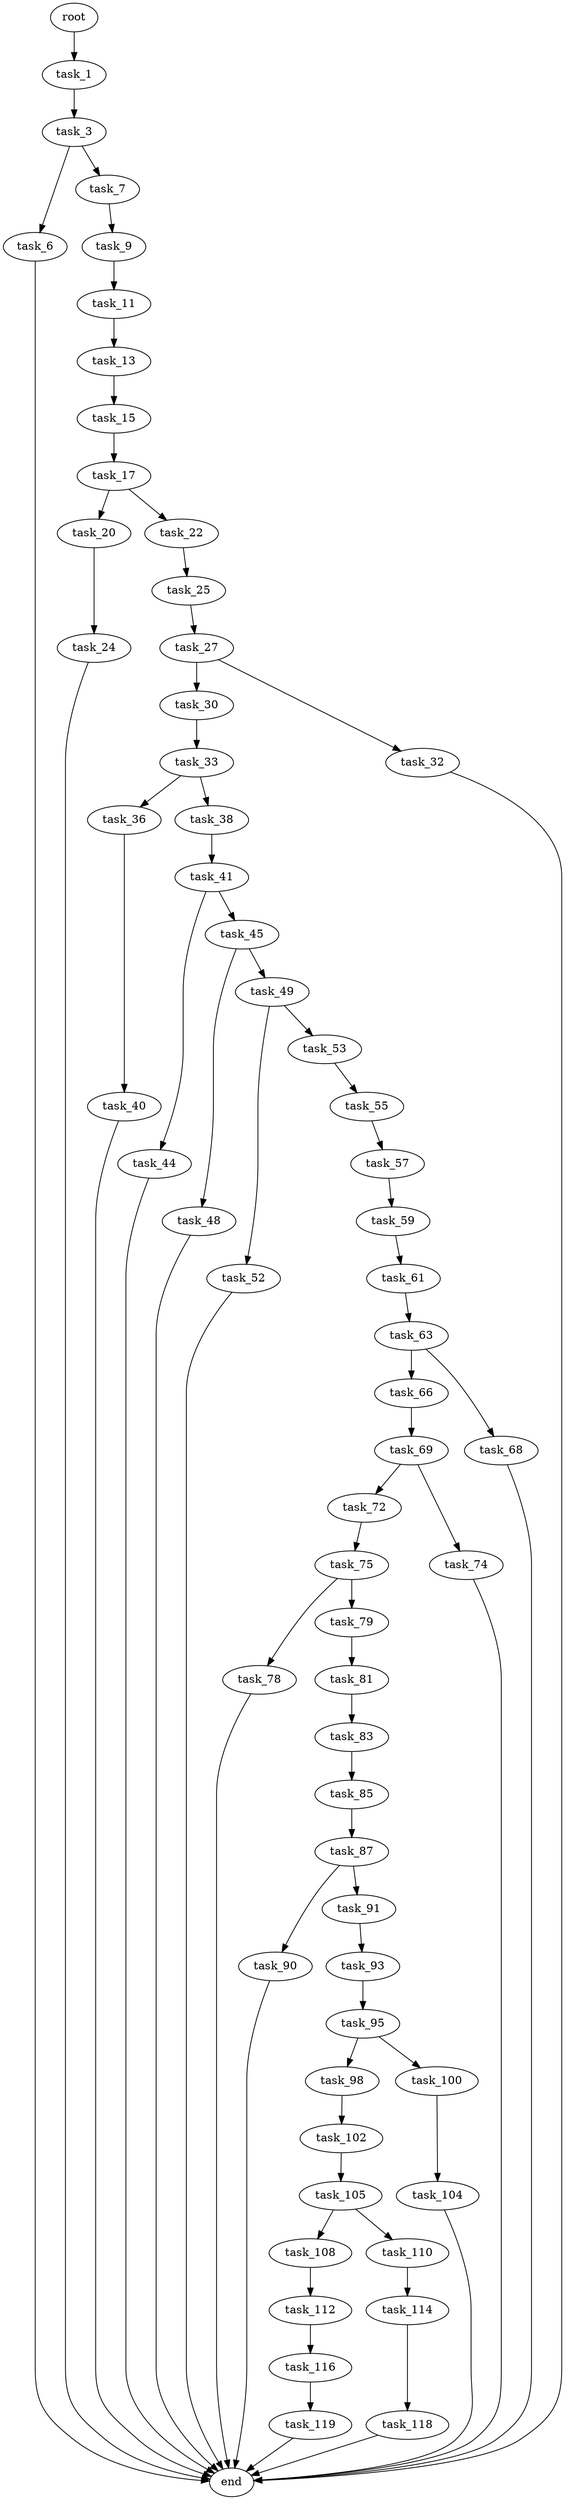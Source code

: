 digraph G {
  root [size="0.000000"];
  task_1 [size="545308904244.000000"];
  task_3 [size="231928233984.000000"];
  task_6 [size="192475642401.000000"];
  task_7 [size="368293445632.000000"];
  end [size="0.000000"];
  task_9 [size="13096513500.000000"];
  task_11 [size="15356055209.000000"];
  task_13 [size="8010292649.000000"];
  task_15 [size="12310547409.000000"];
  task_17 [size="231928233984.000000"];
  task_20 [size="7375049378.000000"];
  task_22 [size="290051413340.000000"];
  task_24 [size="12187063948.000000"];
  task_25 [size="5682183919.000000"];
  task_27 [size="1305674432.000000"];
  task_30 [size="28991029248.000000"];
  task_32 [size="368293445632.000000"];
  task_33 [size="28991029248.000000"];
  task_36 [size="30100793566.000000"];
  task_38 [size="2470856218.000000"];
  task_40 [size="68719476736.000000"];
  task_41 [size="28991029248.000000"];
  task_44 [size="68719476736.000000"];
  task_45 [size="8589934592.000000"];
  task_48 [size="467027946164.000000"];
  task_49 [size="548643058.000000"];
  task_52 [size="1294027342.000000"];
  task_53 [size="1230904533602.000000"];
  task_55 [size="397157121432.000000"];
  task_57 [size="288588582664.000000"];
  task_59 [size="329378858482.000000"];
  task_61 [size="147647979972.000000"];
  task_63 [size="20520520652.000000"];
  task_66 [size="16050688143.000000"];
  task_68 [size="13582867641.000000"];
  task_69 [size="1286765309616.000000"];
  task_72 [size="368293445632.000000"];
  task_74 [size="231928233984.000000"];
  task_75 [size="231928233984.000000"];
  task_78 [size="17820386589.000000"];
  task_79 [size="81254201304.000000"];
  task_81 [size="40728003716.000000"];
  task_83 [size="618414220892.000000"];
  task_85 [size="44473912604.000000"];
  task_87 [size="20686284341.000000"];
  task_90 [size="549755813888.000000"];
  task_91 [size="28991029248.000000"];
  task_93 [size="28991029248.000000"];
  task_95 [size="47519136816.000000"];
  task_98 [size="8589934592.000000"];
  task_100 [size="134217728000.000000"];
  task_102 [size="432950941647.000000"];
  task_104 [size="254044010963.000000"];
  task_105 [size="654821827.000000"];
  task_108 [size="21881399144.000000"];
  task_110 [size="871637786032.000000"];
  task_112 [size="1073741824000.000000"];
  task_114 [size="6835628143.000000"];
  task_116 [size="8240469427.000000"];
  task_118 [size="433846363468.000000"];
  task_119 [size="3399383170.000000"];

  root -> task_1 [size="1.000000"];
  task_1 -> task_3 [size="536870912.000000"];
  task_3 -> task_6 [size="301989888.000000"];
  task_3 -> task_7 [size="301989888.000000"];
  task_6 -> end [size="1.000000"];
  task_7 -> task_9 [size="411041792.000000"];
  task_9 -> task_11 [size="301989888.000000"];
  task_11 -> task_13 [size="838860800.000000"];
  task_13 -> task_15 [size="209715200.000000"];
  task_15 -> task_17 [size="209715200.000000"];
  task_17 -> task_20 [size="301989888.000000"];
  task_17 -> task_22 [size="301989888.000000"];
  task_20 -> task_24 [size="536870912.000000"];
  task_22 -> task_25 [size="838860800.000000"];
  task_24 -> end [size="1.000000"];
  task_25 -> task_27 [size="301989888.000000"];
  task_27 -> task_30 [size="75497472.000000"];
  task_27 -> task_32 [size="75497472.000000"];
  task_30 -> task_33 [size="75497472.000000"];
  task_32 -> end [size="1.000000"];
  task_33 -> task_36 [size="75497472.000000"];
  task_33 -> task_38 [size="75497472.000000"];
  task_36 -> task_40 [size="838860800.000000"];
  task_38 -> task_41 [size="134217728.000000"];
  task_40 -> end [size="1.000000"];
  task_41 -> task_44 [size="75497472.000000"];
  task_41 -> task_45 [size="75497472.000000"];
  task_44 -> end [size="1.000000"];
  task_45 -> task_48 [size="33554432.000000"];
  task_45 -> task_49 [size="33554432.000000"];
  task_48 -> end [size="1.000000"];
  task_49 -> task_52 [size="33554432.000000"];
  task_49 -> task_53 [size="33554432.000000"];
  task_52 -> end [size="1.000000"];
  task_53 -> task_55 [size="838860800.000000"];
  task_55 -> task_57 [size="301989888.000000"];
  task_57 -> task_59 [size="301989888.000000"];
  task_59 -> task_61 [size="209715200.000000"];
  task_61 -> task_63 [size="134217728.000000"];
  task_63 -> task_66 [size="411041792.000000"];
  task_63 -> task_68 [size="411041792.000000"];
  task_66 -> task_69 [size="301989888.000000"];
  task_68 -> end [size="1.000000"];
  task_69 -> task_72 [size="838860800.000000"];
  task_69 -> task_74 [size="838860800.000000"];
  task_72 -> task_75 [size="411041792.000000"];
  task_74 -> end [size="1.000000"];
  task_75 -> task_78 [size="301989888.000000"];
  task_75 -> task_79 [size="301989888.000000"];
  task_78 -> end [size="1.000000"];
  task_79 -> task_81 [size="134217728.000000"];
  task_81 -> task_83 [size="679477248.000000"];
  task_83 -> task_85 [size="536870912.000000"];
  task_85 -> task_87 [size="33554432.000000"];
  task_87 -> task_90 [size="679477248.000000"];
  task_87 -> task_91 [size="679477248.000000"];
  task_90 -> end [size="1.000000"];
  task_91 -> task_93 [size="75497472.000000"];
  task_93 -> task_95 [size="75497472.000000"];
  task_95 -> task_98 [size="838860800.000000"];
  task_95 -> task_100 [size="838860800.000000"];
  task_98 -> task_102 [size="33554432.000000"];
  task_100 -> task_104 [size="209715200.000000"];
  task_102 -> task_105 [size="679477248.000000"];
  task_104 -> end [size="1.000000"];
  task_105 -> task_108 [size="33554432.000000"];
  task_105 -> task_110 [size="33554432.000000"];
  task_108 -> task_112 [size="838860800.000000"];
  task_110 -> task_114 [size="536870912.000000"];
  task_112 -> task_116 [size="838860800.000000"];
  task_114 -> task_118 [size="134217728.000000"];
  task_116 -> task_119 [size="134217728.000000"];
  task_118 -> end [size="1.000000"];
  task_119 -> end [size="1.000000"];
}
